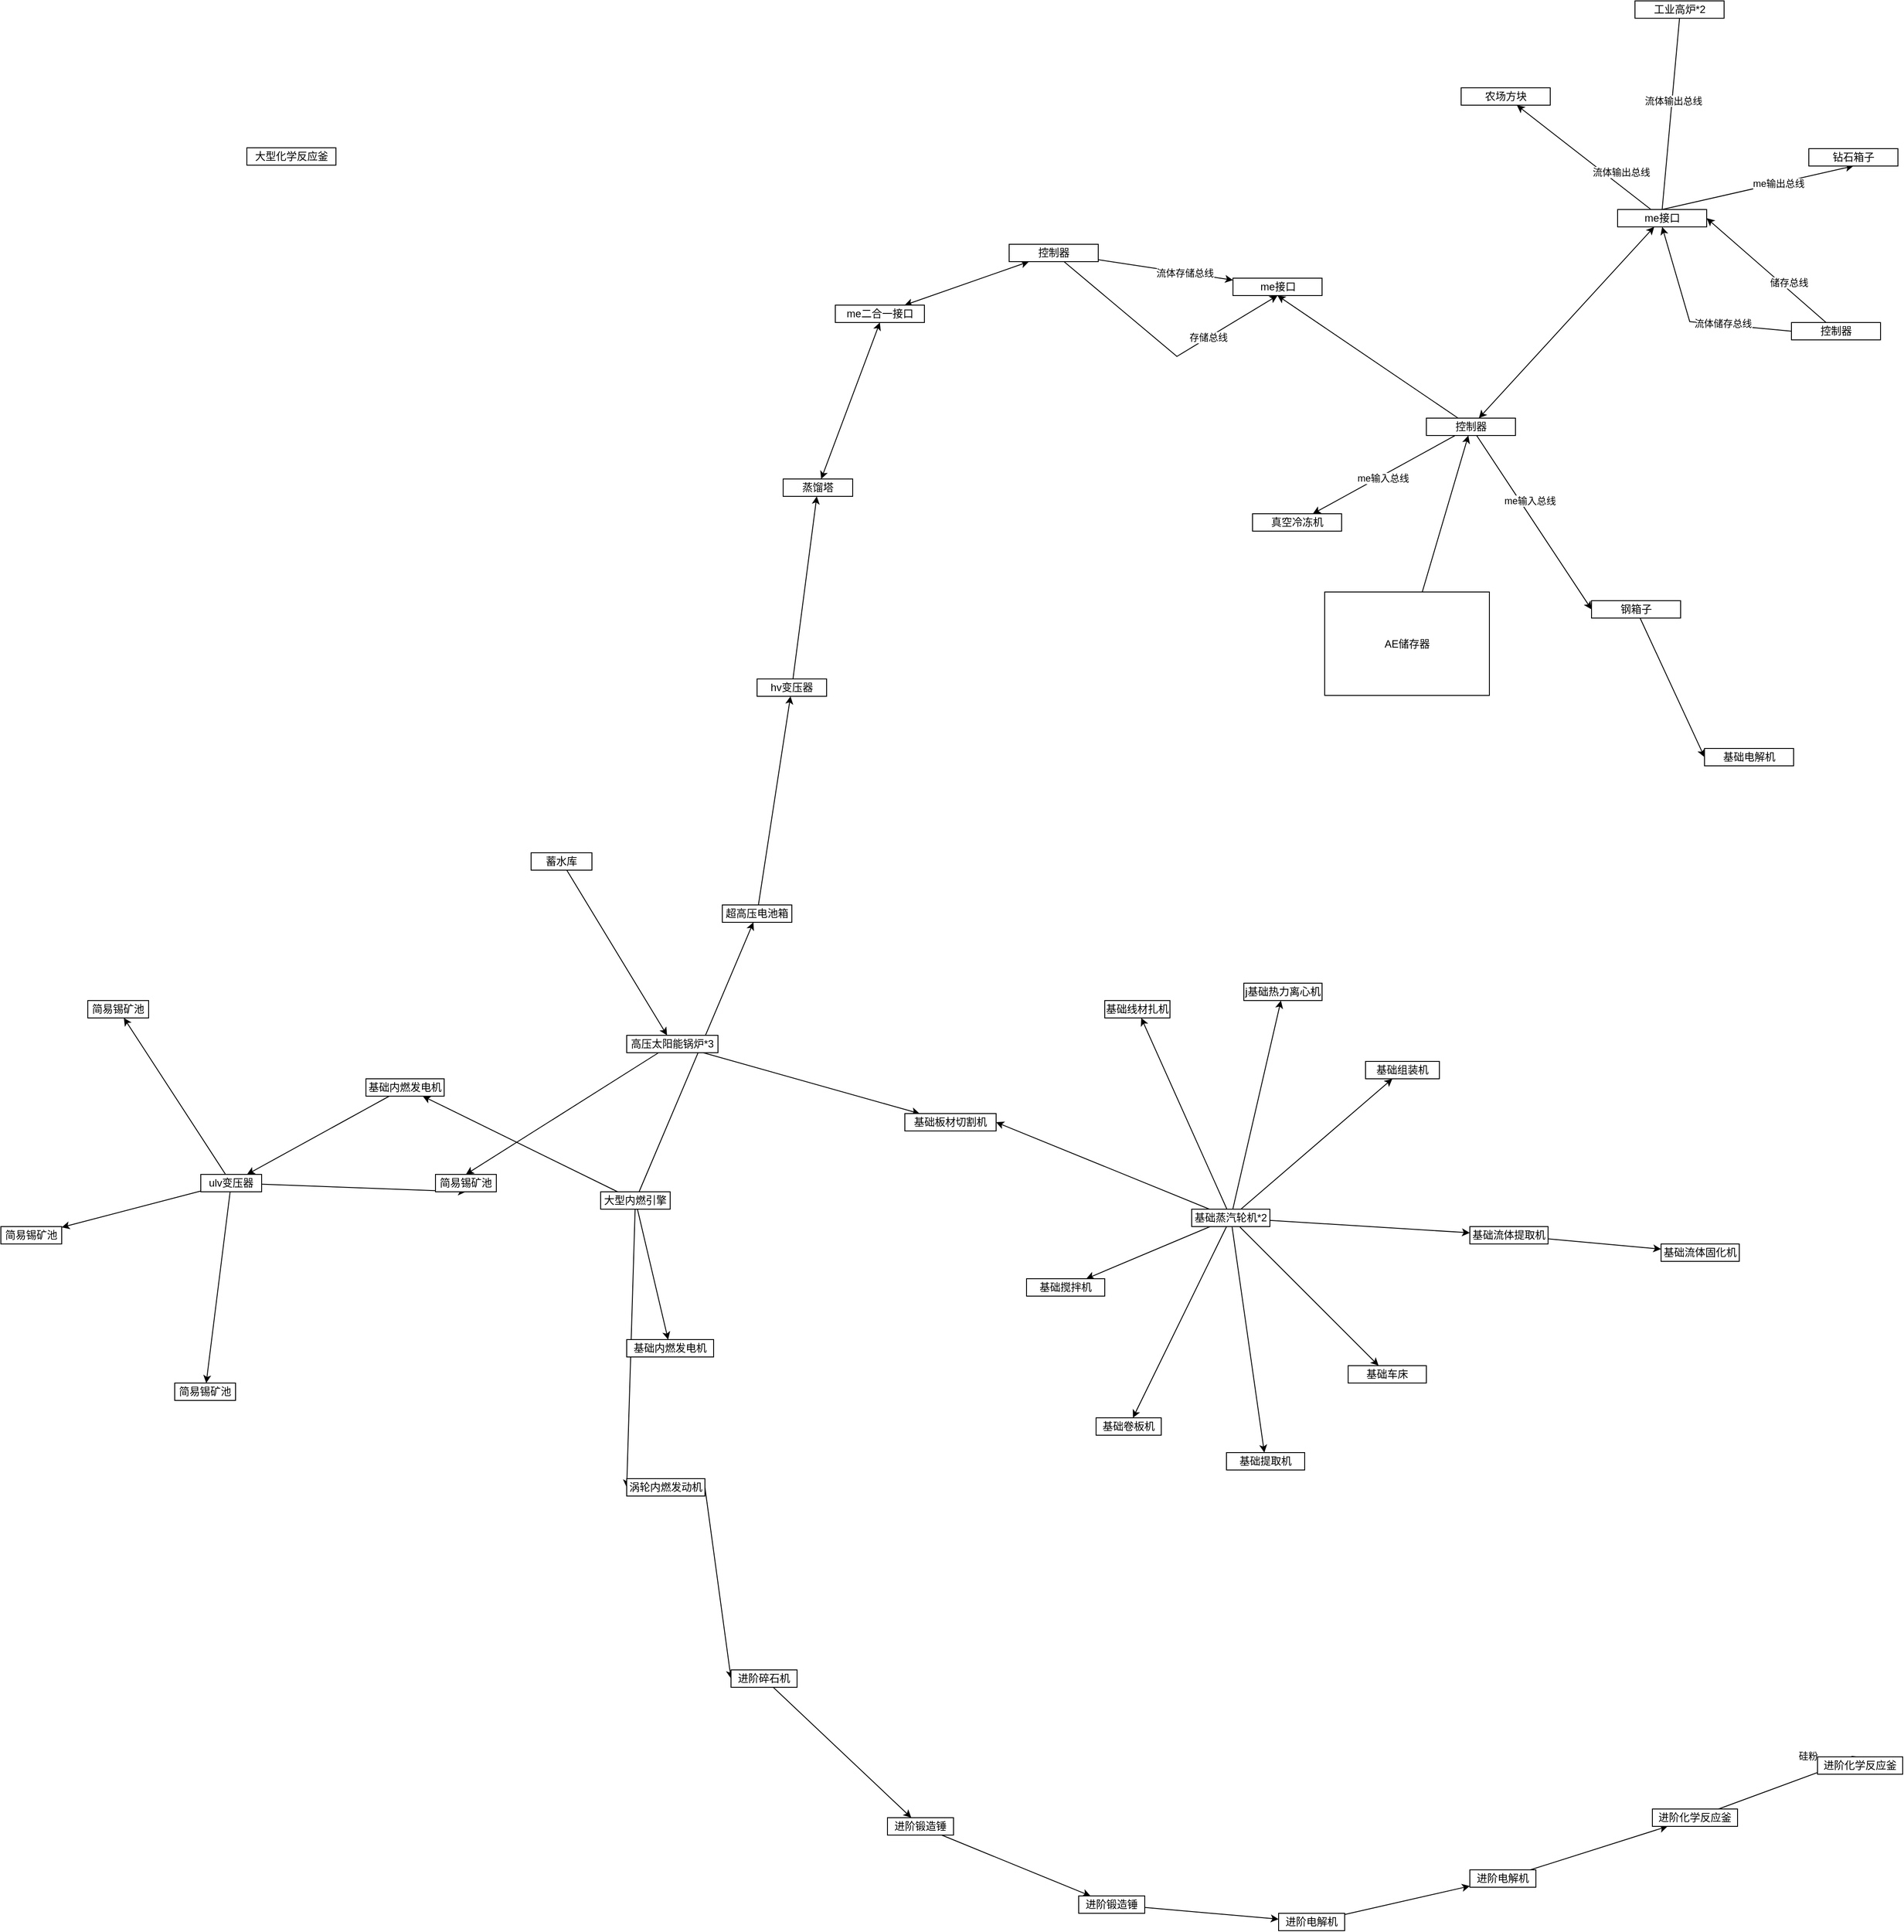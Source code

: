 <mxfile version="20.5.1" type="device"><diagram id="ACknt9j7Pzt1RDH9DvKl" name="Page-1"><mxGraphModel dx="2439" dy="2133" grid="1" gridSize="10" guides="1" tooltips="1" connect="1" arrows="1" fold="1" page="1" pageScale="1" pageWidth="827" pageHeight="1169" math="0" shadow="0"><root><mxCell id="0"/><mxCell id="1" parent="0"/><mxCell id="uswHMC1LVSVdvvjEktiG-6" style="edgeStyle=orthogonalEdgeStyle;rounded=0;orthogonalLoop=1;jettySize=auto;html=1;entryX=0;entryY=0.5;entryDx=0;entryDy=0;noEdgeStyle=1;" parent="1" source="uswHMC1LVSVdvvjEktiG-1" target="uswHMC1LVSVdvvjEktiG-2" edge="1"><mxGeometry relative="1" as="geometry"/></mxCell><mxCell id="uswHMC1LVSVdvvjEktiG-23" style="edgeStyle=orthogonalEdgeStyle;rounded=0;orthogonalLoop=1;jettySize=auto;html=1;noEdgeStyle=1;" parent="1" source="uswHMC1LVSVdvvjEktiG-1" target="uswHMC1LVSVdvvjEktiG-22" edge="1"><mxGeometry relative="1" as="geometry"/></mxCell><mxCell id="uswHMC1LVSVdvvjEktiG-25" style="edgeStyle=orthogonalEdgeStyle;rounded=0;orthogonalLoop=1;jettySize=auto;html=1;noEdgeStyle=1;" parent="1" source="uswHMC1LVSVdvvjEktiG-1" target="uswHMC1LVSVdvvjEktiG-24" edge="1"><mxGeometry relative="1" as="geometry"/></mxCell><mxCell id="U4LqizPlAIBrbRwYKEQv-5" style="edgeStyle=orthogonalEdgeStyle;rounded=0;orthogonalLoop=1;jettySize=auto;html=1;noEdgeStyle=1;" edge="1" parent="1" source="uswHMC1LVSVdvvjEktiG-1" target="U4LqizPlAIBrbRwYKEQv-4"><mxGeometry relative="1" as="geometry"/></mxCell><mxCell id="uswHMC1LVSVdvvjEktiG-1" value="大型内燃引擎" style="rounded=0;whiteSpace=wrap;html=1;" parent="1" vertex="1"><mxGeometry x="677" y="641" width="80" height="20" as="geometry"/></mxCell><mxCell id="uswHMC1LVSVdvvjEktiG-4" style="edgeStyle=orthogonalEdgeStyle;rounded=0;orthogonalLoop=1;jettySize=auto;html=1;exitX=1;exitY=0.5;exitDx=0;exitDy=0;entryX=0;entryY=0.5;entryDx=0;entryDy=0;noEdgeStyle=1;" parent="1" source="uswHMC1LVSVdvvjEktiG-2" target="uswHMC1LVSVdvvjEktiG-3" edge="1"><mxGeometry relative="1" as="geometry"/></mxCell><mxCell id="uswHMC1LVSVdvvjEktiG-2" value="涡轮内燃发动机" style="rounded=0;whiteSpace=wrap;html=1;" parent="1" vertex="1"><mxGeometry x="707" y="971" width="90" height="20" as="geometry"/></mxCell><mxCell id="uswHMC1LVSVdvvjEktiG-8" style="edgeStyle=orthogonalEdgeStyle;rounded=0;orthogonalLoop=1;jettySize=auto;html=1;noEdgeStyle=1;" parent="1" source="uswHMC1LVSVdvvjEktiG-3" target="uswHMC1LVSVdvvjEktiG-7" edge="1"><mxGeometry relative="1" as="geometry"/></mxCell><mxCell id="uswHMC1LVSVdvvjEktiG-3" value="进阶碎石机" style="whiteSpace=wrap;html=1;rounded=0;" parent="1" vertex="1"><mxGeometry x="827" y="1191" width="76" height="20" as="geometry"/></mxCell><mxCell id="uswHMC1LVSVdvvjEktiG-10" style="edgeStyle=orthogonalEdgeStyle;rounded=0;orthogonalLoop=1;jettySize=auto;html=1;noEdgeStyle=1;" parent="1" source="uswHMC1LVSVdvvjEktiG-7" target="uswHMC1LVSVdvvjEktiG-9" edge="1"><mxGeometry relative="1" as="geometry"/></mxCell><mxCell id="uswHMC1LVSVdvvjEktiG-7" value="进阶锻造锤" style="whiteSpace=wrap;html=1;rounded=0;" parent="1" vertex="1"><mxGeometry x="1007" y="1361" width="76" height="20" as="geometry"/></mxCell><mxCell id="uswHMC1LVSVdvvjEktiG-12" style="edgeStyle=orthogonalEdgeStyle;rounded=0;orthogonalLoop=1;jettySize=auto;html=1;noEdgeStyle=1;" parent="1" source="uswHMC1LVSVdvvjEktiG-9" target="uswHMC1LVSVdvvjEktiG-11" edge="1"><mxGeometry relative="1" as="geometry"/></mxCell><mxCell id="uswHMC1LVSVdvvjEktiG-9" value="进阶锻造锤" style="whiteSpace=wrap;html=1;rounded=0;" parent="1" vertex="1"><mxGeometry x="1227" y="1451" width="76" height="20" as="geometry"/></mxCell><mxCell id="uswHMC1LVSVdvvjEktiG-14" style="edgeStyle=orthogonalEdgeStyle;rounded=0;orthogonalLoop=1;jettySize=auto;html=1;noEdgeStyle=1;" parent="1" source="uswHMC1LVSVdvvjEktiG-11" target="uswHMC1LVSVdvvjEktiG-13" edge="1"><mxGeometry relative="1" as="geometry"/></mxCell><mxCell id="uswHMC1LVSVdvvjEktiG-11" value="进阶电解机" style="whiteSpace=wrap;html=1;rounded=0;" parent="1" vertex="1"><mxGeometry x="1457" y="1471" width="76" height="20" as="geometry"/></mxCell><mxCell id="uswHMC1LVSVdvvjEktiG-16" style="edgeStyle=orthogonalEdgeStyle;rounded=0;orthogonalLoop=1;jettySize=auto;html=1;noEdgeStyle=1;" parent="1" source="uswHMC1LVSVdvvjEktiG-13" target="uswHMC1LVSVdvvjEktiG-15" edge="1"><mxGeometry relative="1" as="geometry"/></mxCell><mxCell id="uswHMC1LVSVdvvjEktiG-13" value="进阶电解机" style="whiteSpace=wrap;html=1;rounded=0;" parent="1" vertex="1"><mxGeometry x="1677" y="1421" width="76" height="20" as="geometry"/></mxCell><mxCell id="uswHMC1LVSVdvvjEktiG-18" style="edgeStyle=orthogonalEdgeStyle;rounded=0;orthogonalLoop=1;jettySize=auto;html=1;entryX=0.5;entryY=0;entryDx=0;entryDy=0;noEdgeStyle=1;" parent="1" source="uswHMC1LVSVdvvjEktiG-15" target="uswHMC1LVSVdvvjEktiG-20" edge="1"><mxGeometry relative="1" as="geometry"><mxPoint x="820" y="340" as="targetPoint"/></mxGeometry></mxCell><mxCell id="uswHMC1LVSVdvvjEktiG-19" value="硅粉" style="edgeLabel;html=1;align=center;verticalAlign=middle;resizable=0;points=[];" parent="uswHMC1LVSVdvvjEktiG-18" vertex="1" connectable="0"><mxGeometry x="0.242" y="-1" relative="1" as="geometry"><mxPoint x="1" y="-25" as="offset"/></mxGeometry></mxCell><mxCell id="uswHMC1LVSVdvvjEktiG-15" value="进阶化学反应釜" style="whiteSpace=wrap;html=1;rounded=0;" parent="1" vertex="1"><mxGeometry x="1887" y="1351" width="98" height="20" as="geometry"/></mxCell><mxCell id="uswHMC1LVSVdvvjEktiG-20" value="进阶化学反应釜" style="whiteSpace=wrap;html=1;rounded=0;" parent="1" vertex="1"><mxGeometry x="2077" y="1291" width="98" height="20" as="geometry"/></mxCell><mxCell id="uswHMC1LVSVdvvjEktiG-22" value="基础内燃发电机" style="rounded=0;whiteSpace=wrap;html=1;" parent="1" vertex="1"><mxGeometry x="707" y="811" width="100" height="20" as="geometry"/></mxCell><mxCell id="uswHMC1LVSVdvvjEktiG-27" style="edgeStyle=orthogonalEdgeStyle;rounded=0;orthogonalLoop=1;jettySize=auto;html=1;noEdgeStyle=1;" parent="1" source="uswHMC1LVSVdvvjEktiG-24" target="uswHMC1LVSVdvvjEktiG-26" edge="1"><mxGeometry relative="1" as="geometry"/></mxCell><mxCell id="uswHMC1LVSVdvvjEktiG-24" value="基础内燃发电机" style="rounded=0;whiteSpace=wrap;html=1;" parent="1" vertex="1"><mxGeometry x="407" y="511" width="90" height="20" as="geometry"/></mxCell><mxCell id="uswHMC1LVSVdvvjEktiG-29" style="edgeStyle=orthogonalEdgeStyle;rounded=0;orthogonalLoop=1;jettySize=auto;html=1;noEdgeStyle=1;" parent="1" source="uswHMC1LVSVdvvjEktiG-26" target="uswHMC1LVSVdvvjEktiG-28" edge="1"><mxGeometry relative="1" as="geometry"/></mxCell><mxCell id="uswHMC1LVSVdvvjEktiG-31" style="edgeStyle=orthogonalEdgeStyle;rounded=0;orthogonalLoop=1;jettySize=auto;html=1;noEdgeStyle=1;" parent="1" source="uswHMC1LVSVdvvjEktiG-26" target="uswHMC1LVSVdvvjEktiG-30" edge="1"><mxGeometry relative="1" as="geometry"/></mxCell><mxCell id="uswHMC1LVSVdvvjEktiG-33" style="edgeStyle=orthogonalEdgeStyle;rounded=0;orthogonalLoop=1;jettySize=auto;html=1;noEdgeStyle=1;" parent="1" source="uswHMC1LVSVdvvjEktiG-26" target="uswHMC1LVSVdvvjEktiG-32" edge="1"><mxGeometry relative="1" as="geometry"/></mxCell><mxCell id="uswHMC1LVSVdvvjEktiG-46" style="edgeStyle=orthogonalEdgeStyle;rounded=0;orthogonalLoop=1;jettySize=auto;html=1;entryX=0.5;entryY=1;entryDx=0;entryDy=0;noEdgeStyle=1;" parent="1" source="uswHMC1LVSVdvvjEktiG-26" target="uswHMC1LVSVdvvjEktiG-35" edge="1"><mxGeometry relative="1" as="geometry"/></mxCell><mxCell id="uswHMC1LVSVdvvjEktiG-26" value="ulv变压器" style="rounded=0;whiteSpace=wrap;html=1;" parent="1" vertex="1"><mxGeometry x="217" y="621" width="70" height="20" as="geometry"/></mxCell><mxCell id="uswHMC1LVSVdvvjEktiG-28" value="简易锡矿池" style="rounded=0;whiteSpace=wrap;html=1;" parent="1" vertex="1"><mxGeometry x="187" y="861" width="70" height="20" as="geometry"/></mxCell><mxCell id="uswHMC1LVSVdvvjEktiG-30" value="简易锡矿池" style="rounded=0;whiteSpace=wrap;html=1;" parent="1" vertex="1"><mxGeometry x="87" y="421" width="70" height="20" as="geometry"/></mxCell><mxCell id="uswHMC1LVSVdvvjEktiG-32" value="简易锡矿池" style="rounded=0;whiteSpace=wrap;html=1;" parent="1" vertex="1"><mxGeometry x="-13" y="681" width="70" height="20" as="geometry"/></mxCell><mxCell id="uswHMC1LVSVdvvjEktiG-35" value="简易锡矿池" style="rounded=0;whiteSpace=wrap;html=1;" parent="1" vertex="1"><mxGeometry x="487" y="621" width="70" height="20" as="geometry"/></mxCell><mxCell id="uswHMC1LVSVdvvjEktiG-54" style="edgeStyle=orthogonalEdgeStyle;rounded=0;orthogonalLoop=1;jettySize=auto;html=1;noEdgeStyle=1;" parent="1" source="uswHMC1LVSVdvvjEktiG-47" target="uswHMC1LVSVdvvjEktiG-53" edge="1"><mxGeometry relative="1" as="geometry"/></mxCell><mxCell id="uswHMC1LVSVdvvjEktiG-47" value="蓄水库" style="rounded=0;whiteSpace=wrap;html=1;" parent="1" vertex="1"><mxGeometry x="597" y="251" width="70" height="20" as="geometry"/></mxCell><mxCell id="uswHMC1LVSVdvvjEktiG-55" style="edgeStyle=orthogonalEdgeStyle;rounded=0;orthogonalLoop=1;jettySize=auto;html=1;entryX=0.5;entryY=0;entryDx=0;entryDy=0;noEdgeStyle=1;" parent="1" source="uswHMC1LVSVdvvjEktiG-53" target="uswHMC1LVSVdvvjEktiG-35" edge="1"><mxGeometry relative="1" as="geometry"/></mxCell><mxCell id="uswHMC1LVSVdvvjEktiG-57" style="edgeStyle=orthogonalEdgeStyle;rounded=0;orthogonalLoop=1;jettySize=auto;html=1;noEdgeStyle=1;" parent="1" source="uswHMC1LVSVdvvjEktiG-53" target="uswHMC1LVSVdvvjEktiG-56" edge="1"><mxGeometry relative="1" as="geometry"/></mxCell><mxCell id="uswHMC1LVSVdvvjEktiG-53" value="高压太阳能锅炉*3" style="rounded=0;whiteSpace=wrap;html=1;" parent="1" vertex="1"><mxGeometry x="707" y="461" width="105" height="20" as="geometry"/></mxCell><mxCell id="uswHMC1LVSVdvvjEktiG-56" value="基础板材切割机" style="rounded=0;whiteSpace=wrap;html=1;" parent="1" vertex="1"><mxGeometry x="1027" y="551" width="105" height="20" as="geometry"/></mxCell><mxCell id="uswHMC1LVSVdvvjEktiG-66" style="edgeStyle=orthogonalEdgeStyle;rounded=0;orthogonalLoop=1;jettySize=auto;html=1;noEdgeStyle=1;" parent="1" source="uswHMC1LVSVdvvjEktiG-64" target="uswHMC1LVSVdvvjEktiG-65" edge="1"><mxGeometry relative="1" as="geometry"/></mxCell><mxCell id="uswHMC1LVSVdvvjEktiG-70" style="edgeStyle=orthogonalEdgeStyle;rounded=0;orthogonalLoop=1;jettySize=auto;html=1;noEdgeStyle=1;" parent="1" source="uswHMC1LVSVdvvjEktiG-64" target="uswHMC1LVSVdvvjEktiG-69" edge="1"><mxGeometry relative="1" as="geometry"/></mxCell><mxCell id="uswHMC1LVSVdvvjEktiG-72" style="edgeStyle=orthogonalEdgeStyle;rounded=0;orthogonalLoop=1;jettySize=auto;html=1;entryX=1;entryY=0.5;entryDx=0;entryDy=0;noEdgeStyle=1;" parent="1" source="uswHMC1LVSVdvvjEktiG-64" target="uswHMC1LVSVdvvjEktiG-56" edge="1"><mxGeometry relative="1" as="geometry"><mxPoint x="485" y="-250" as="targetPoint"/><Array as="points"/></mxGeometry></mxCell><mxCell id="FgEFBjc7YO6hzrGWUex0-3" style="edgeStyle=orthogonalEdgeStyle;rounded=0;orthogonalLoop=1;jettySize=auto;html=1;noEdgeStyle=1;" parent="1" source="uswHMC1LVSVdvvjEktiG-64" target="FgEFBjc7YO6hzrGWUex0-2" edge="1"><mxGeometry relative="1" as="geometry"/></mxCell><mxCell id="FgEFBjc7YO6hzrGWUex0-5" style="edgeStyle=orthogonalEdgeStyle;rounded=0;orthogonalLoop=1;jettySize=auto;html=1;noEdgeStyle=1;" parent="1" source="uswHMC1LVSVdvvjEktiG-64" target="FgEFBjc7YO6hzrGWUex0-4" edge="1"><mxGeometry relative="1" as="geometry"/></mxCell><mxCell id="FgEFBjc7YO6hzrGWUex0-7" style="edgeStyle=orthogonalEdgeStyle;rounded=0;orthogonalLoop=1;jettySize=auto;html=1;noEdgeStyle=1;" parent="1" source="uswHMC1LVSVdvvjEktiG-64" target="FgEFBjc7YO6hzrGWUex0-6" edge="1"><mxGeometry relative="1" as="geometry"/></mxCell><mxCell id="FgEFBjc7YO6hzrGWUex0-15" style="edgeStyle=orthogonalEdgeStyle;rounded=0;orthogonalLoop=1;jettySize=auto;html=1;noEdgeStyle=1;" parent="1" source="uswHMC1LVSVdvvjEktiG-64" target="FgEFBjc7YO6hzrGWUex0-14" edge="1"><mxGeometry relative="1" as="geometry"/></mxCell><mxCell id="FgEFBjc7YO6hzrGWUex0-17" style="edgeStyle=orthogonalEdgeStyle;rounded=0;orthogonalLoop=1;jettySize=auto;html=1;noEdgeStyle=1;" parent="1" source="uswHMC1LVSVdvvjEktiG-64" target="FgEFBjc7YO6hzrGWUex0-16" edge="1"><mxGeometry relative="1" as="geometry"/></mxCell><mxCell id="FgEFBjc7YO6hzrGWUex0-19" style="edgeStyle=orthogonalEdgeStyle;rounded=0;orthogonalLoop=1;jettySize=auto;html=1;noEdgeStyle=1;" parent="1" source="uswHMC1LVSVdvvjEktiG-64" target="FgEFBjc7YO6hzrGWUex0-18" edge="1"><mxGeometry relative="1" as="geometry"><Array as="points"/></mxGeometry></mxCell><mxCell id="uswHMC1LVSVdvvjEktiG-64" value="基础蒸汽轮机*2" style="whiteSpace=wrap;html=1;" parent="1" vertex="1"><mxGeometry x="1357" y="661" width="90" height="20" as="geometry"/></mxCell><mxCell id="uswHMC1LVSVdvvjEktiG-68" style="edgeStyle=orthogonalEdgeStyle;rounded=0;orthogonalLoop=1;jettySize=auto;html=1;noEdgeStyle=1;" parent="1" source="uswHMC1LVSVdvvjEktiG-65" target="uswHMC1LVSVdvvjEktiG-67" edge="1"><mxGeometry relative="1" as="geometry"/></mxCell><mxCell id="uswHMC1LVSVdvvjEktiG-65" value="基础流体提取机" style="whiteSpace=wrap;html=1;" parent="1" vertex="1"><mxGeometry x="1677" y="681" width="90" height="20" as="geometry"/></mxCell><mxCell id="uswHMC1LVSVdvvjEktiG-67" value="基础流体固化机" style="whiteSpace=wrap;html=1;" parent="1" vertex="1"><mxGeometry x="1897" y="701" width="90" height="20" as="geometry"/></mxCell><mxCell id="uswHMC1LVSVdvvjEktiG-69" value="基础组装机" style="whiteSpace=wrap;html=1;" parent="1" vertex="1"><mxGeometry x="1557" y="491" width="85" height="20" as="geometry"/></mxCell><mxCell id="FgEFBjc7YO6hzrGWUex0-1" style="edgeStyle=orthogonalEdgeStyle;rounded=0;orthogonalLoop=1;jettySize=auto;html=1;exitX=0.5;exitY=1;exitDx=0;exitDy=0;" parent="1" source="uswHMC1LVSVdvvjEktiG-69" target="uswHMC1LVSVdvvjEktiG-69" edge="1"><mxGeometry relative="1" as="geometry"/></mxCell><mxCell id="FgEFBjc7YO6hzrGWUex0-2" value="基础卷板机" style="whiteSpace=wrap;html=1;" parent="1" vertex="1"><mxGeometry x="1247" y="901" width="75" height="20" as="geometry"/></mxCell><mxCell id="FgEFBjc7YO6hzrGWUex0-4" value="基础线材扎机" style="whiteSpace=wrap;html=1;" parent="1" vertex="1"><mxGeometry x="1257" y="421" width="75" height="20" as="geometry"/></mxCell><mxCell id="FgEFBjc7YO6hzrGWUex0-6" value="基础提取机" style="whiteSpace=wrap;html=1;" parent="1" vertex="1"><mxGeometry x="1397" y="941" width="90" height="20" as="geometry"/></mxCell><mxCell id="FgEFBjc7YO6hzrGWUex0-14" value="基础搅拌机" style="whiteSpace=wrap;html=1;" parent="1" vertex="1"><mxGeometry x="1167" y="741" width="90" height="20" as="geometry"/></mxCell><mxCell id="FgEFBjc7YO6hzrGWUex0-16" value="j基础热力离心机" style="whiteSpace=wrap;html=1;" parent="1" vertex="1"><mxGeometry x="1417" y="401" width="90" height="20" as="geometry"/></mxCell><mxCell id="FgEFBjc7YO6hzrGWUex0-18" value="基础车床" style="whiteSpace=wrap;html=1;" parent="1" vertex="1"><mxGeometry x="1537" y="841" width="90" height="20" as="geometry"/></mxCell><mxCell id="U4LqizPlAIBrbRwYKEQv-2" value="大型化学反应釜" style="rounded=0;whiteSpace=wrap;html=1;" vertex="1" parent="1"><mxGeometry x="270" y="-560" width="102.5" height="20" as="geometry"/></mxCell><mxCell id="U4LqizPlAIBrbRwYKEQv-7" style="edgeStyle=orthogonalEdgeStyle;rounded=0;orthogonalLoop=1;jettySize=auto;html=1;noEdgeStyle=1;" edge="1" parent="1" source="U4LqizPlAIBrbRwYKEQv-4" target="U4LqizPlAIBrbRwYKEQv-6"><mxGeometry relative="1" as="geometry"/></mxCell><mxCell id="U4LqizPlAIBrbRwYKEQv-4" value="超高压电池箱" style="rounded=0;whiteSpace=wrap;html=1;" vertex="1" parent="1"><mxGeometry x="817" y="311" width="80" height="20" as="geometry"/></mxCell><mxCell id="U4LqizPlAIBrbRwYKEQv-9" style="edgeStyle=orthogonalEdgeStyle;rounded=0;orthogonalLoop=1;jettySize=auto;html=1;noEdgeStyle=1;" edge="1" parent="1" source="U4LqizPlAIBrbRwYKEQv-6" target="U4LqizPlAIBrbRwYKEQv-8"><mxGeometry relative="1" as="geometry"/></mxCell><mxCell id="U4LqizPlAIBrbRwYKEQv-6" value="hv变压器" style="rounded=0;whiteSpace=wrap;html=1;" vertex="1" parent="1"><mxGeometry x="857" y="51" width="80" height="20" as="geometry"/></mxCell><mxCell id="U4LqizPlAIBrbRwYKEQv-23" style="edgeStyle=orthogonalEdgeStyle;rounded=0;orthogonalLoop=1;jettySize=auto;html=1;startArrow=classic;startFill=1;entryX=0.5;entryY=1;entryDx=0;entryDy=0;noEdgeStyle=1;" edge="1" parent="1" source="U4LqizPlAIBrbRwYKEQv-8" target="U4LqizPlAIBrbRwYKEQv-20"><mxGeometry relative="1" as="geometry"><mxPoint x="820" y="-120" as="targetPoint"/></mxGeometry></mxCell><mxCell id="U4LqizPlAIBrbRwYKEQv-8" value="蒸馏塔" style="rounded=0;whiteSpace=wrap;html=1;" vertex="1" parent="1"><mxGeometry x="887" y="-179" width="80" height="20" as="geometry"/></mxCell><mxCell id="U4LqizPlAIBrbRwYKEQv-12" style="edgeStyle=orthogonalEdgeStyle;rounded=0;orthogonalLoop=1;jettySize=auto;html=1;noEdgeStyle=1;" edge="1" parent="1" source="U4LqizPlAIBrbRwYKEQv-10" target="U4LqizPlAIBrbRwYKEQv-11"><mxGeometry relative="1" as="geometry"/></mxCell><mxCell id="U4LqizPlAIBrbRwYKEQv-10" value="AE储存器" style="rounded=0;whiteSpace=wrap;html=1;" vertex="1" parent="1"><mxGeometry x="1510" y="-49" width="189.5" height="119" as="geometry"/></mxCell><mxCell id="U4LqizPlAIBrbRwYKEQv-14" style="edgeStyle=orthogonalEdgeStyle;rounded=0;orthogonalLoop=1;jettySize=auto;html=1;noEdgeStyle=1;entryX=0.5;entryY=1;entryDx=0;entryDy=0;" edge="1" parent="1" source="U4LqizPlAIBrbRwYKEQv-11" target="U4LqizPlAIBrbRwYKEQv-13"><mxGeometry relative="1" as="geometry"/></mxCell><mxCell id="U4LqizPlAIBrbRwYKEQv-25" style="edgeStyle=orthogonalEdgeStyle;rounded=0;orthogonalLoop=1;jettySize=auto;html=1;startArrow=classic;startFill=1;noEdgeStyle=1;" edge="1" parent="1" source="U4LqizPlAIBrbRwYKEQv-11" target="U4LqizPlAIBrbRwYKEQv-24"><mxGeometry relative="1" as="geometry"/></mxCell><mxCell id="U4LqizPlAIBrbRwYKEQv-57" style="edgeStyle=orthogonalEdgeStyle;rounded=0;orthogonalLoop=1;jettySize=auto;html=1;entryX=0;entryY=0.5;entryDx=0;entryDy=0;noEdgeStyle=1;" edge="1" parent="1" source="U4LqizPlAIBrbRwYKEQv-11" target="U4LqizPlAIBrbRwYKEQv-56"><mxGeometry relative="1" as="geometry"/></mxCell><mxCell id="U4LqizPlAIBrbRwYKEQv-60" value="me输入总线" style="edgeLabel;html=1;align=center;verticalAlign=middle;resizable=0;points=[];" vertex="1" connectable="0" parent="U4LqizPlAIBrbRwYKEQv-57"><mxGeometry x="-0.253" relative="1" as="geometry"><mxPoint x="12" as="offset"/></mxGeometry></mxCell><mxCell id="U4LqizPlAIBrbRwYKEQv-64" style="edgeStyle=orthogonalEdgeStyle;rounded=0;orthogonalLoop=1;jettySize=auto;html=1;noEdgeStyle=1;" edge="1" parent="1" source="U4LqizPlAIBrbRwYKEQv-11" target="U4LqizPlAIBrbRwYKEQv-63"><mxGeometry relative="1" as="geometry"><Array as="points"/></mxGeometry></mxCell><mxCell id="U4LqizPlAIBrbRwYKEQv-65" value="me输入总线" style="edgeLabel;html=1;align=center;verticalAlign=middle;resizable=0;points=[];" vertex="1" connectable="0" parent="U4LqizPlAIBrbRwYKEQv-64"><mxGeometry x="0.035" y="3" relative="1" as="geometry"><mxPoint as="offset"/></mxGeometry></mxCell><mxCell id="U4LqizPlAIBrbRwYKEQv-11" value="控制器" style="rounded=0;whiteSpace=wrap;html=1;" vertex="1" parent="1"><mxGeometry x="1627" y="-249" width="102.5" height="20" as="geometry"/></mxCell><mxCell id="U4LqizPlAIBrbRwYKEQv-13" value="me接口" style="rounded=0;whiteSpace=wrap;html=1;" vertex="1" parent="1"><mxGeometry x="1404.5" y="-410" width="102.5" height="20" as="geometry"/></mxCell><mxCell id="U4LqizPlAIBrbRwYKEQv-16" style="edgeStyle=orthogonalEdgeStyle;rounded=0;orthogonalLoop=1;jettySize=auto;html=1;noEdgeStyle=1;" edge="1" parent="1" source="U4LqizPlAIBrbRwYKEQv-15" target="U4LqizPlAIBrbRwYKEQv-13"><mxGeometry relative="1" as="geometry"/></mxCell><mxCell id="U4LqizPlAIBrbRwYKEQv-17" value="流体存储总线" style="edgeLabel;html=1;align=center;verticalAlign=middle;resizable=0;points=[];" vertex="1" connectable="0" parent="U4LqizPlAIBrbRwYKEQv-16"><mxGeometry x="0.275" relative="1" as="geometry"><mxPoint as="offset"/></mxGeometry></mxCell><mxCell id="U4LqizPlAIBrbRwYKEQv-18" style="edgeStyle=orthogonalEdgeStyle;rounded=0;orthogonalLoop=1;jettySize=auto;html=1;entryX=0.5;entryY=1;entryDx=0;entryDy=0;noEdgeStyle=1;" edge="1" parent="1" source="U4LqizPlAIBrbRwYKEQv-15" target="U4LqizPlAIBrbRwYKEQv-13"><mxGeometry relative="1" as="geometry"><Array as="points"><mxPoint x="1340" y="-320"/></Array></mxGeometry></mxCell><mxCell id="U4LqizPlAIBrbRwYKEQv-19" value="存储总线" style="edgeLabel;html=1;align=center;verticalAlign=middle;resizable=0;points=[];" vertex="1" connectable="0" parent="U4LqizPlAIBrbRwYKEQv-18"><mxGeometry x="0.382" y="1" relative="1" as="geometry"><mxPoint x="1" as="offset"/></mxGeometry></mxCell><mxCell id="U4LqizPlAIBrbRwYKEQv-21" style="edgeStyle=orthogonalEdgeStyle;rounded=0;orthogonalLoop=1;jettySize=auto;html=1;startArrow=classic;startFill=1;noEdgeStyle=1;" edge="1" parent="1" source="U4LqizPlAIBrbRwYKEQv-15" target="U4LqizPlAIBrbRwYKEQv-20"><mxGeometry relative="1" as="geometry"/></mxCell><mxCell id="U4LqizPlAIBrbRwYKEQv-15" value="控制器" style="rounded=0;whiteSpace=wrap;html=1;" vertex="1" parent="1"><mxGeometry x="1147" y="-449" width="102.5" height="20" as="geometry"/></mxCell><mxCell id="U4LqizPlAIBrbRwYKEQv-20" value="me二合一接口" style="rounded=0;whiteSpace=wrap;html=1;" vertex="1" parent="1"><mxGeometry x="947" y="-379" width="102.5" height="20" as="geometry"/></mxCell><mxCell id="U4LqizPlAIBrbRwYKEQv-34" style="edgeStyle=orthogonalEdgeStyle;rounded=0;orthogonalLoop=1;jettySize=auto;html=1;startArrow=none;startFill=0;noEdgeStyle=1;" edge="1" parent="1" source="U4LqizPlAIBrbRwYKEQv-24" target="U4LqizPlAIBrbRwYKEQv-33"><mxGeometry relative="1" as="geometry"/></mxCell><mxCell id="U4LqizPlAIBrbRwYKEQv-35" value="流体输出总线" style="edgeLabel;html=1;align=center;verticalAlign=middle;resizable=0;points=[];" vertex="1" connectable="0" parent="U4LqizPlAIBrbRwYKEQv-34"><mxGeometry x="-0.276" relative="1" as="geometry"><mxPoint x="21" as="offset"/></mxGeometry></mxCell><mxCell id="U4LqizPlAIBrbRwYKEQv-47" style="edgeStyle=orthogonalEdgeStyle;rounded=0;orthogonalLoop=1;jettySize=auto;html=1;startArrow=none;startFill=0;exitX=0.5;exitY=0;exitDx=0;exitDy=0;entryX=0.5;entryY=1;entryDx=0;entryDy=0;noEdgeStyle=1;" edge="1" parent="1" source="U4LqizPlAIBrbRwYKEQv-24" target="U4LqizPlAIBrbRwYKEQv-46"><mxGeometry relative="1" as="geometry"><Array as="points"/></mxGeometry></mxCell><mxCell id="U4LqizPlAIBrbRwYKEQv-49" value="me输出总线" style="edgeLabel;html=1;align=center;verticalAlign=middle;resizable=0;points=[];" vertex="1" connectable="0" parent="U4LqizPlAIBrbRwYKEQv-47"><mxGeometry x="0.208" relative="1" as="geometry"><mxPoint as="offset"/></mxGeometry></mxCell><mxCell id="U4LqizPlAIBrbRwYKEQv-27" style="edgeStyle=orthogonalEdgeStyle;rounded=0;orthogonalLoop=1;jettySize=auto;html=1;entryX=1;entryY=0.5;entryDx=0;entryDy=0;startArrow=none;startFill=0;noEdgeStyle=1;" edge="1" parent="1" source="U4LqizPlAIBrbRwYKEQv-26" target="U4LqizPlAIBrbRwYKEQv-24"><mxGeometry relative="1" as="geometry"><Array as="points"/></mxGeometry></mxCell><mxCell id="U4LqizPlAIBrbRwYKEQv-30" value="储存总线" style="edgeLabel;html=1;align=center;verticalAlign=middle;resizable=0;points=[];" vertex="1" connectable="0" parent="U4LqizPlAIBrbRwYKEQv-27"><mxGeometry x="-0.311" y="-2" relative="1" as="geometry"><mxPoint x="3" y="-3" as="offset"/></mxGeometry></mxCell><mxCell id="U4LqizPlAIBrbRwYKEQv-26" value="控制器" style="rounded=0;whiteSpace=wrap;html=1;" vertex="1" parent="1"><mxGeometry x="2047" y="-359" width="102.5" height="20" as="geometry"/></mxCell><mxCell id="U4LqizPlAIBrbRwYKEQv-31" style="edgeStyle=orthogonalEdgeStyle;rounded=0;orthogonalLoop=1;jettySize=auto;html=1;entryX=0.5;entryY=1;entryDx=0;entryDy=0;startArrow=none;startFill=0;exitX=0;exitY=0.5;exitDx=0;exitDy=0;noEdgeStyle=1;" edge="1" parent="1" source="U4LqizPlAIBrbRwYKEQv-26" target="U4LqizPlAIBrbRwYKEQv-24"><mxGeometry relative="1" as="geometry"><mxPoint x="460" y="-610" as="sourcePoint"/><mxPoint x="677.25" y="-560" as="targetPoint"/><Array as="points"><mxPoint x="1930" y="-360"/></Array></mxGeometry></mxCell><mxCell id="U4LqizPlAIBrbRwYKEQv-32" value="流体储存总线" style="edgeLabel;html=1;align=center;verticalAlign=middle;resizable=0;points=[];" vertex="1" connectable="0" parent="U4LqizPlAIBrbRwYKEQv-31"><mxGeometry x="-0.311" y="-2" relative="1" as="geometry"><mxPoint as="offset"/></mxGeometry></mxCell><mxCell id="U4LqizPlAIBrbRwYKEQv-33" value="农场方块" style="rounded=0;whiteSpace=wrap;html=1;" vertex="1" parent="1"><mxGeometry x="1667" y="-629" width="102.5" height="20" as="geometry"/></mxCell><mxCell id="U4LqizPlAIBrbRwYKEQv-37" value="工业高炉*2" style="rounded=0;whiteSpace=wrap;html=1;" vertex="1" parent="1"><mxGeometry x="1867" y="-729" width="102.5" height="20" as="geometry"/></mxCell><mxCell id="U4LqizPlAIBrbRwYKEQv-46" value="钻石箱子" style="rounded=0;whiteSpace=wrap;html=1;" vertex="1" parent="1"><mxGeometry x="2067" y="-559" width="102.5" height="20" as="geometry"/></mxCell><mxCell id="U4LqizPlAIBrbRwYKEQv-24" value="me接口" style="rounded=0;whiteSpace=wrap;html=1;" vertex="1" parent="1"><mxGeometry x="1847" y="-489" width="102.5" height="20" as="geometry"/></mxCell><mxCell id="U4LqizPlAIBrbRwYKEQv-50" value="" style="edgeStyle=orthogonalEdgeStyle;rounded=0;orthogonalLoop=1;jettySize=auto;html=1;startArrow=none;startFill=0;endArrow=none;noEdgeStyle=1;entryX=0.5;entryY=0;entryDx=0;entryDy=0;exitX=0.5;exitY=1;exitDx=0;exitDy=0;" edge="1" parent="1" source="U4LqizPlAIBrbRwYKEQv-37" target="U4LqizPlAIBrbRwYKEQv-24"><mxGeometry relative="1" as="geometry"><mxPoint x="955.3" y="-630" as="sourcePoint"/><mxPoint x="667" y="-570" as="targetPoint"/><Array as="points"/></mxGeometry></mxCell><mxCell id="U4LqizPlAIBrbRwYKEQv-55" value="流体输出总线" style="edgeLabel;html=1;align=center;verticalAlign=middle;resizable=0;points=[];" vertex="1" connectable="0" parent="U4LqizPlAIBrbRwYKEQv-50"><mxGeometry x="-0.138" y="1" relative="1" as="geometry"><mxPoint as="offset"/></mxGeometry></mxCell><mxCell id="U4LqizPlAIBrbRwYKEQv-62" style="edgeStyle=orthogonalEdgeStyle;rounded=0;orthogonalLoop=1;jettySize=auto;html=1;entryX=0;entryY=0.5;entryDx=0;entryDy=0;noEdgeStyle=1;" edge="1" parent="1" source="U4LqizPlAIBrbRwYKEQv-56" target="U4LqizPlAIBrbRwYKEQv-61"><mxGeometry relative="1" as="geometry"/></mxCell><mxCell id="U4LqizPlAIBrbRwYKEQv-56" value="钢箱子" style="rounded=0;whiteSpace=wrap;html=1;" vertex="1" parent="1"><mxGeometry x="1817" y="-39" width="102.5" height="20" as="geometry"/></mxCell><mxCell id="U4LqizPlAIBrbRwYKEQv-61" value="基础电解机" style="rounded=0;whiteSpace=wrap;html=1;" vertex="1" parent="1"><mxGeometry x="1947" y="131" width="102.5" height="20" as="geometry"/></mxCell><mxCell id="U4LqizPlAIBrbRwYKEQv-63" value="真空冷冻机" style="rounded=0;whiteSpace=wrap;html=1;" vertex="1" parent="1"><mxGeometry x="1427" y="-139" width="102.5" height="20" as="geometry"/></mxCell></root></mxGraphModel></diagram></mxfile>